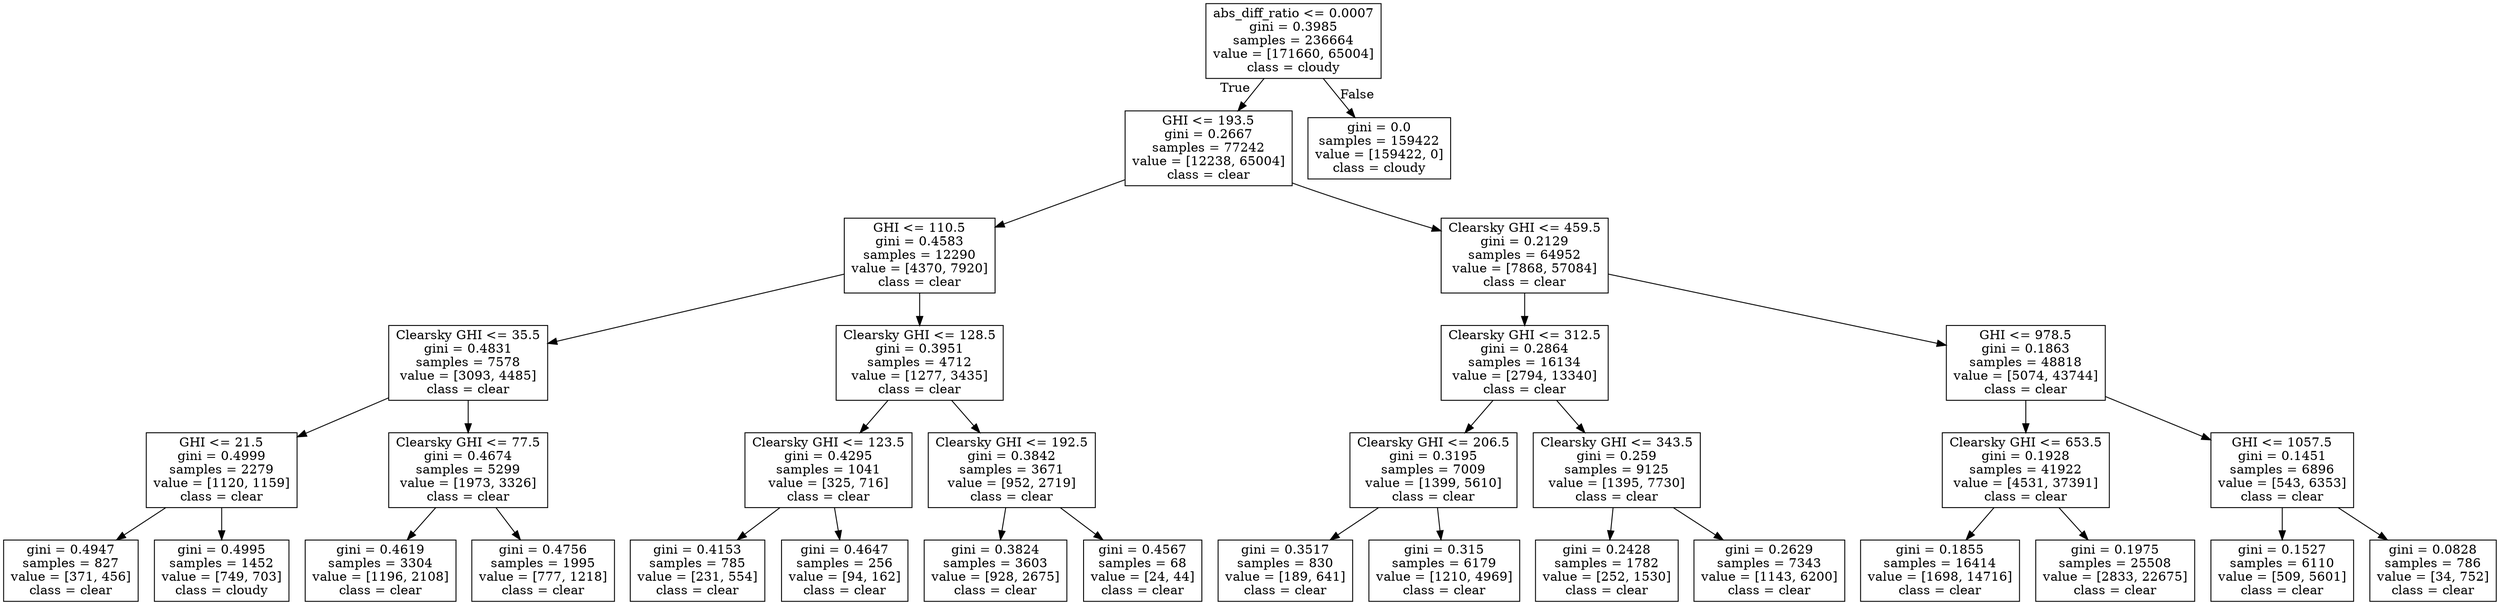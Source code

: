 digraph Tree {
node [shape=box] ;
0 [label="abs_diff_ratio <= 0.0007\ngini = 0.3985\nsamples = 236664\nvalue = [171660, 65004]\nclass = cloudy"] ;
1 [label="GHI <= 193.5\ngini = 0.2667\nsamples = 77242\nvalue = [12238, 65004]\nclass = clear"] ;
0 -> 1 [labeldistance=2.5, labelangle=45, headlabel="True"] ;
2 [label="GHI <= 110.5\ngini = 0.4583\nsamples = 12290\nvalue = [4370, 7920]\nclass = clear"] ;
1 -> 2 ;
3 [label="Clearsky GHI <= 35.5\ngini = 0.4831\nsamples = 7578\nvalue = [3093, 4485]\nclass = clear"] ;
2 -> 3 ;
4 [label="GHI <= 21.5\ngini = 0.4999\nsamples = 2279\nvalue = [1120, 1159]\nclass = clear"] ;
3 -> 4 ;
5 [label="gini = 0.4947\nsamples = 827\nvalue = [371, 456]\nclass = clear"] ;
4 -> 5 ;
6 [label="gini = 0.4995\nsamples = 1452\nvalue = [749, 703]\nclass = cloudy"] ;
4 -> 6 ;
7 [label="Clearsky GHI <= 77.5\ngini = 0.4674\nsamples = 5299\nvalue = [1973, 3326]\nclass = clear"] ;
3 -> 7 ;
8 [label="gini = 0.4619\nsamples = 3304\nvalue = [1196, 2108]\nclass = clear"] ;
7 -> 8 ;
9 [label="gini = 0.4756\nsamples = 1995\nvalue = [777, 1218]\nclass = clear"] ;
7 -> 9 ;
10 [label="Clearsky GHI <= 128.5\ngini = 0.3951\nsamples = 4712\nvalue = [1277, 3435]\nclass = clear"] ;
2 -> 10 ;
11 [label="Clearsky GHI <= 123.5\ngini = 0.4295\nsamples = 1041\nvalue = [325, 716]\nclass = clear"] ;
10 -> 11 ;
12 [label="gini = 0.4153\nsamples = 785\nvalue = [231, 554]\nclass = clear"] ;
11 -> 12 ;
13 [label="gini = 0.4647\nsamples = 256\nvalue = [94, 162]\nclass = clear"] ;
11 -> 13 ;
14 [label="Clearsky GHI <= 192.5\ngini = 0.3842\nsamples = 3671\nvalue = [952, 2719]\nclass = clear"] ;
10 -> 14 ;
15 [label="gini = 0.3824\nsamples = 3603\nvalue = [928, 2675]\nclass = clear"] ;
14 -> 15 ;
16 [label="gini = 0.4567\nsamples = 68\nvalue = [24, 44]\nclass = clear"] ;
14 -> 16 ;
17 [label="Clearsky GHI <= 459.5\ngini = 0.2129\nsamples = 64952\nvalue = [7868, 57084]\nclass = clear"] ;
1 -> 17 ;
18 [label="Clearsky GHI <= 312.5\ngini = 0.2864\nsamples = 16134\nvalue = [2794, 13340]\nclass = clear"] ;
17 -> 18 ;
19 [label="Clearsky GHI <= 206.5\ngini = 0.3195\nsamples = 7009\nvalue = [1399, 5610]\nclass = clear"] ;
18 -> 19 ;
20 [label="gini = 0.3517\nsamples = 830\nvalue = [189, 641]\nclass = clear"] ;
19 -> 20 ;
21 [label="gini = 0.315\nsamples = 6179\nvalue = [1210, 4969]\nclass = clear"] ;
19 -> 21 ;
22 [label="Clearsky GHI <= 343.5\ngini = 0.259\nsamples = 9125\nvalue = [1395, 7730]\nclass = clear"] ;
18 -> 22 ;
23 [label="gini = 0.2428\nsamples = 1782\nvalue = [252, 1530]\nclass = clear"] ;
22 -> 23 ;
24 [label="gini = 0.2629\nsamples = 7343\nvalue = [1143, 6200]\nclass = clear"] ;
22 -> 24 ;
25 [label="GHI <= 978.5\ngini = 0.1863\nsamples = 48818\nvalue = [5074, 43744]\nclass = clear"] ;
17 -> 25 ;
26 [label="Clearsky GHI <= 653.5\ngini = 0.1928\nsamples = 41922\nvalue = [4531, 37391]\nclass = clear"] ;
25 -> 26 ;
27 [label="gini = 0.1855\nsamples = 16414\nvalue = [1698, 14716]\nclass = clear"] ;
26 -> 27 ;
28 [label="gini = 0.1975\nsamples = 25508\nvalue = [2833, 22675]\nclass = clear"] ;
26 -> 28 ;
29 [label="GHI <= 1057.5\ngini = 0.1451\nsamples = 6896\nvalue = [543, 6353]\nclass = clear"] ;
25 -> 29 ;
30 [label="gini = 0.1527\nsamples = 6110\nvalue = [509, 5601]\nclass = clear"] ;
29 -> 30 ;
31 [label="gini = 0.0828\nsamples = 786\nvalue = [34, 752]\nclass = clear"] ;
29 -> 31 ;
32 [label="gini = 0.0\nsamples = 159422\nvalue = [159422, 0]\nclass = cloudy"] ;
0 -> 32 [labeldistance=2.5, labelangle=-45, headlabel="False"] ;
}